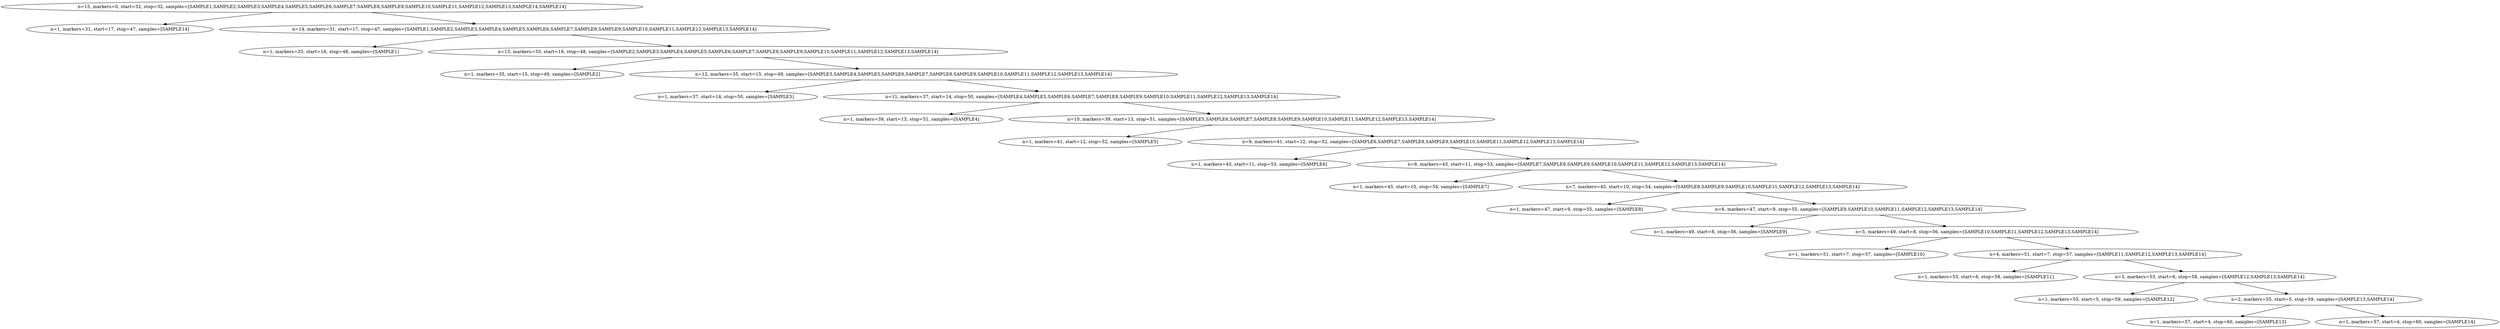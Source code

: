 digraph {
    0 [ label = "n=15, markers=0, start=32, stop=32, samples=[SAMPLE1,SAMPLE2,SAMPLE3,SAMPLE4,SAMPLE5,SAMPLE6,SAMPLE7,SAMPLE8,SAMPLE9,SAMPLE10,SAMPLE11,SAMPLE12,SAMPLE13,SAMPLE14,SAMPLE14]" ]
    1 [ label = "n=1, markers=31, start=17, stop=47, samples=[SAMPLE14]" ]
    2 [ label = "n=14, markers=31, start=17, stop=47, samples=[SAMPLE1,SAMPLE2,SAMPLE3,SAMPLE4,SAMPLE5,SAMPLE6,SAMPLE7,SAMPLE8,SAMPLE9,SAMPLE10,SAMPLE11,SAMPLE12,SAMPLE13,SAMPLE14]" ]
    3 [ label = "n=1, markers=33, start=16, stop=48, samples=[SAMPLE1]" ]
    4 [ label = "n=13, markers=33, start=16, stop=48, samples=[SAMPLE2,SAMPLE3,SAMPLE4,SAMPLE5,SAMPLE6,SAMPLE7,SAMPLE8,SAMPLE9,SAMPLE10,SAMPLE11,SAMPLE12,SAMPLE13,SAMPLE14]" ]
    5 [ label = "n=1, markers=35, start=15, stop=49, samples=[SAMPLE2]" ]
    6 [ label = "n=12, markers=35, start=15, stop=49, samples=[SAMPLE3,SAMPLE4,SAMPLE5,SAMPLE6,SAMPLE7,SAMPLE8,SAMPLE9,SAMPLE10,SAMPLE11,SAMPLE12,SAMPLE13,SAMPLE14]" ]
    7 [ label = "n=1, markers=37, start=14, stop=50, samples=[SAMPLE3]" ]
    8 [ label = "n=11, markers=37, start=14, stop=50, samples=[SAMPLE4,SAMPLE5,SAMPLE6,SAMPLE7,SAMPLE8,SAMPLE9,SAMPLE10,SAMPLE11,SAMPLE12,SAMPLE13,SAMPLE14]" ]
    9 [ label = "n=1, markers=39, start=13, stop=51, samples=[SAMPLE4]" ]
    10 [ label = "n=10, markers=39, start=13, stop=51, samples=[SAMPLE5,SAMPLE6,SAMPLE7,SAMPLE8,SAMPLE9,SAMPLE10,SAMPLE11,SAMPLE12,SAMPLE13,SAMPLE14]" ]
    11 [ label = "n=1, markers=41, start=12, stop=52, samples=[SAMPLE5]" ]
    12 [ label = "n=9, markers=41, start=12, stop=52, samples=[SAMPLE6,SAMPLE7,SAMPLE8,SAMPLE9,SAMPLE10,SAMPLE11,SAMPLE12,SAMPLE13,SAMPLE14]" ]
    13 [ label = "n=1, markers=43, start=11, stop=53, samples=[SAMPLE6]" ]
    14 [ label = "n=8, markers=43, start=11, stop=53, samples=[SAMPLE7,SAMPLE8,SAMPLE9,SAMPLE10,SAMPLE11,SAMPLE12,SAMPLE13,SAMPLE14]" ]
    15 [ label = "n=1, markers=45, start=10, stop=54, samples=[SAMPLE7]" ]
    16 [ label = "n=7, markers=45, start=10, stop=54, samples=[SAMPLE8,SAMPLE9,SAMPLE10,SAMPLE11,SAMPLE12,SAMPLE13,SAMPLE14]" ]
    17 [ label = "n=1, markers=47, start=9, stop=55, samples=[SAMPLE8]" ]
    18 [ label = "n=6, markers=47, start=9, stop=55, samples=[SAMPLE9,SAMPLE10,SAMPLE11,SAMPLE12,SAMPLE13,SAMPLE14]" ]
    19 [ label = "n=1, markers=49, start=8, stop=56, samples=[SAMPLE9]" ]
    20 [ label = "n=5, markers=49, start=8, stop=56, samples=[SAMPLE10,SAMPLE11,SAMPLE12,SAMPLE13,SAMPLE14]" ]
    21 [ label = "n=1, markers=51, start=7, stop=57, samples=[SAMPLE10]" ]
    22 [ label = "n=4, markers=51, start=7, stop=57, samples=[SAMPLE11,SAMPLE12,SAMPLE13,SAMPLE14]" ]
    23 [ label = "n=1, markers=53, start=6, stop=58, samples=[SAMPLE11]" ]
    24 [ label = "n=3, markers=53, start=6, stop=58, samples=[SAMPLE12,SAMPLE13,SAMPLE14]" ]
    25 [ label = "n=1, markers=55, start=5, stop=59, samples=[SAMPLE12]" ]
    26 [ label = "n=2, markers=55, start=5, stop=59, samples=[SAMPLE13,SAMPLE14]" ]
    27 [ label = "n=1, markers=57, start=4, stop=60, samples=[SAMPLE13]" ]
    28 [ label = "n=1, markers=57, start=4, stop=60, samples=[SAMPLE14]" ]
    0 -> 1 [ ]
    0 -> 2 [ ]
    2 -> 3 [ ]
    2 -> 4 [ ]
    4 -> 5 [ ]
    4 -> 6 [ ]
    6 -> 7 [ ]
    6 -> 8 [ ]
    8 -> 9 [ ]
    8 -> 10 [ ]
    10 -> 11 [ ]
    10 -> 12 [ ]
    12 -> 13 [ ]
    12 -> 14 [ ]
    14 -> 15 [ ]
    14 -> 16 [ ]
    16 -> 17 [ ]
    16 -> 18 [ ]
    18 -> 19 [ ]
    18 -> 20 [ ]
    20 -> 21 [ ]
    20 -> 22 [ ]
    22 -> 23 [ ]
    22 -> 24 [ ]
    24 -> 25 [ ]
    24 -> 26 [ ]
    26 -> 27 [ ]
    26 -> 28 [ ]
}
